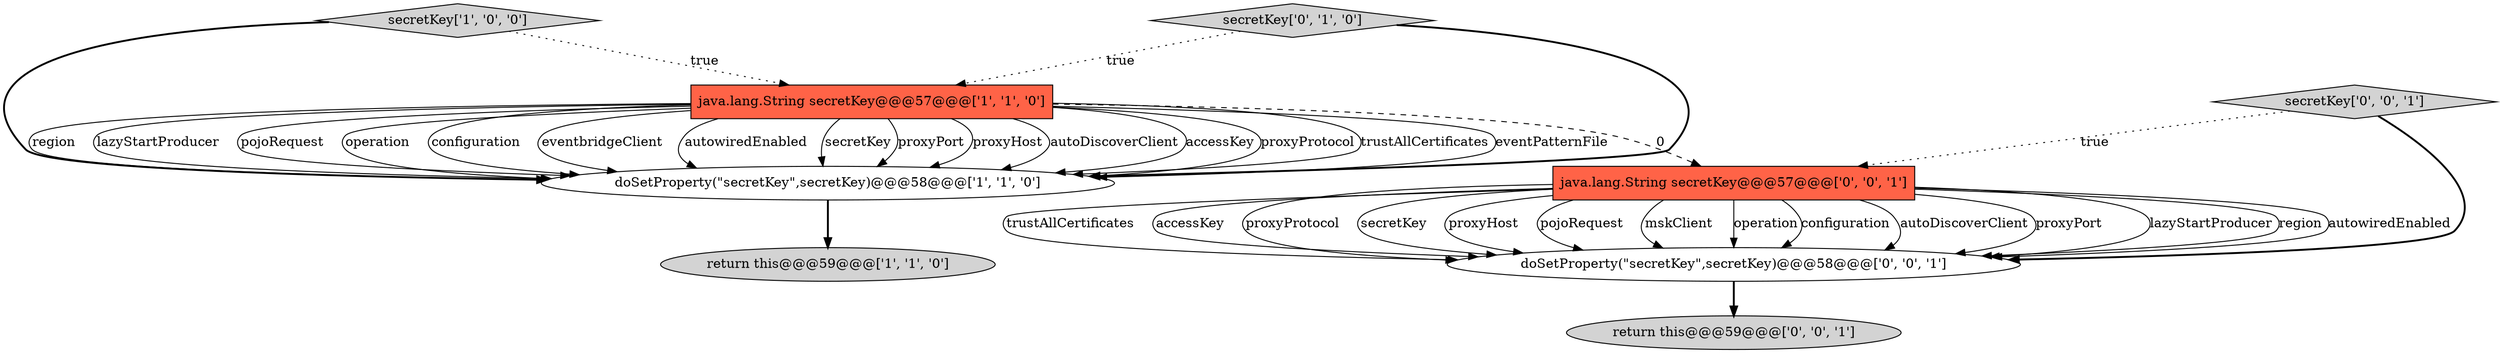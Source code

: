 digraph {
1 [style = filled, label = "secretKey['1', '0', '0']", fillcolor = lightgray, shape = diamond image = "AAA0AAABBB1BBB"];
7 [style = filled, label = "secretKey['0', '0', '1']", fillcolor = lightgray, shape = diamond image = "AAA0AAABBB3BBB"];
2 [style = filled, label = "doSetProperty(\"secretKey\",secretKey)@@@58@@@['1', '1', '0']", fillcolor = white, shape = ellipse image = "AAA0AAABBB1BBB"];
6 [style = filled, label = "return this@@@59@@@['0', '0', '1']", fillcolor = lightgray, shape = ellipse image = "AAA0AAABBB3BBB"];
8 [style = filled, label = "java.lang.String secretKey@@@57@@@['0', '0', '1']", fillcolor = tomato, shape = box image = "AAA0AAABBB3BBB"];
0 [style = filled, label = "return this@@@59@@@['1', '1', '0']", fillcolor = lightgray, shape = ellipse image = "AAA0AAABBB1BBB"];
5 [style = filled, label = "doSetProperty(\"secretKey\",secretKey)@@@58@@@['0', '0', '1']", fillcolor = white, shape = ellipse image = "AAA0AAABBB3BBB"];
4 [style = filled, label = "secretKey['0', '1', '0']", fillcolor = lightgray, shape = diamond image = "AAA0AAABBB2BBB"];
3 [style = filled, label = "java.lang.String secretKey@@@57@@@['1', '1', '0']", fillcolor = tomato, shape = box image = "AAA0AAABBB1BBB"];
3->2 [style = solid, label="proxyPort"];
8->5 [style = solid, label="lazyStartProducer"];
3->2 [style = solid, label="proxyHost"];
3->2 [style = solid, label="autoDiscoverClient"];
3->2 [style = solid, label="accessKey"];
3->2 [style = solid, label="proxyProtocol"];
3->2 [style = solid, label="trustAllCertificates"];
8->5 [style = solid, label="region"];
3->2 [style = solid, label="eventPatternFile"];
3->2 [style = solid, label="region"];
4->2 [style = bold, label=""];
8->5 [style = solid, label="autowiredEnabled"];
3->2 [style = solid, label="lazyStartProducer"];
8->5 [style = solid, label="trustAllCertificates"];
3->2 [style = solid, label="pojoRequest"];
3->2 [style = solid, label="operation"];
1->3 [style = dotted, label="true"];
3->2 [style = solid, label="configuration"];
8->5 [style = solid, label="accessKey"];
2->0 [style = bold, label=""];
7->5 [style = bold, label=""];
4->3 [style = dotted, label="true"];
5->6 [style = bold, label=""];
8->5 [style = solid, label="proxyProtocol"];
8->5 [style = solid, label="secretKey"];
3->2 [style = solid, label="eventbridgeClient"];
8->5 [style = solid, label="proxyHost"];
8->5 [style = solid, label="pojoRequest"];
3->8 [style = dashed, label="0"];
1->2 [style = bold, label=""];
3->2 [style = solid, label="autowiredEnabled"];
3->2 [style = solid, label="secretKey"];
8->5 [style = solid, label="mskClient"];
8->5 [style = solid, label="operation"];
7->8 [style = dotted, label="true"];
8->5 [style = solid, label="configuration"];
8->5 [style = solid, label="autoDiscoverClient"];
8->5 [style = solid, label="proxyPort"];
}
